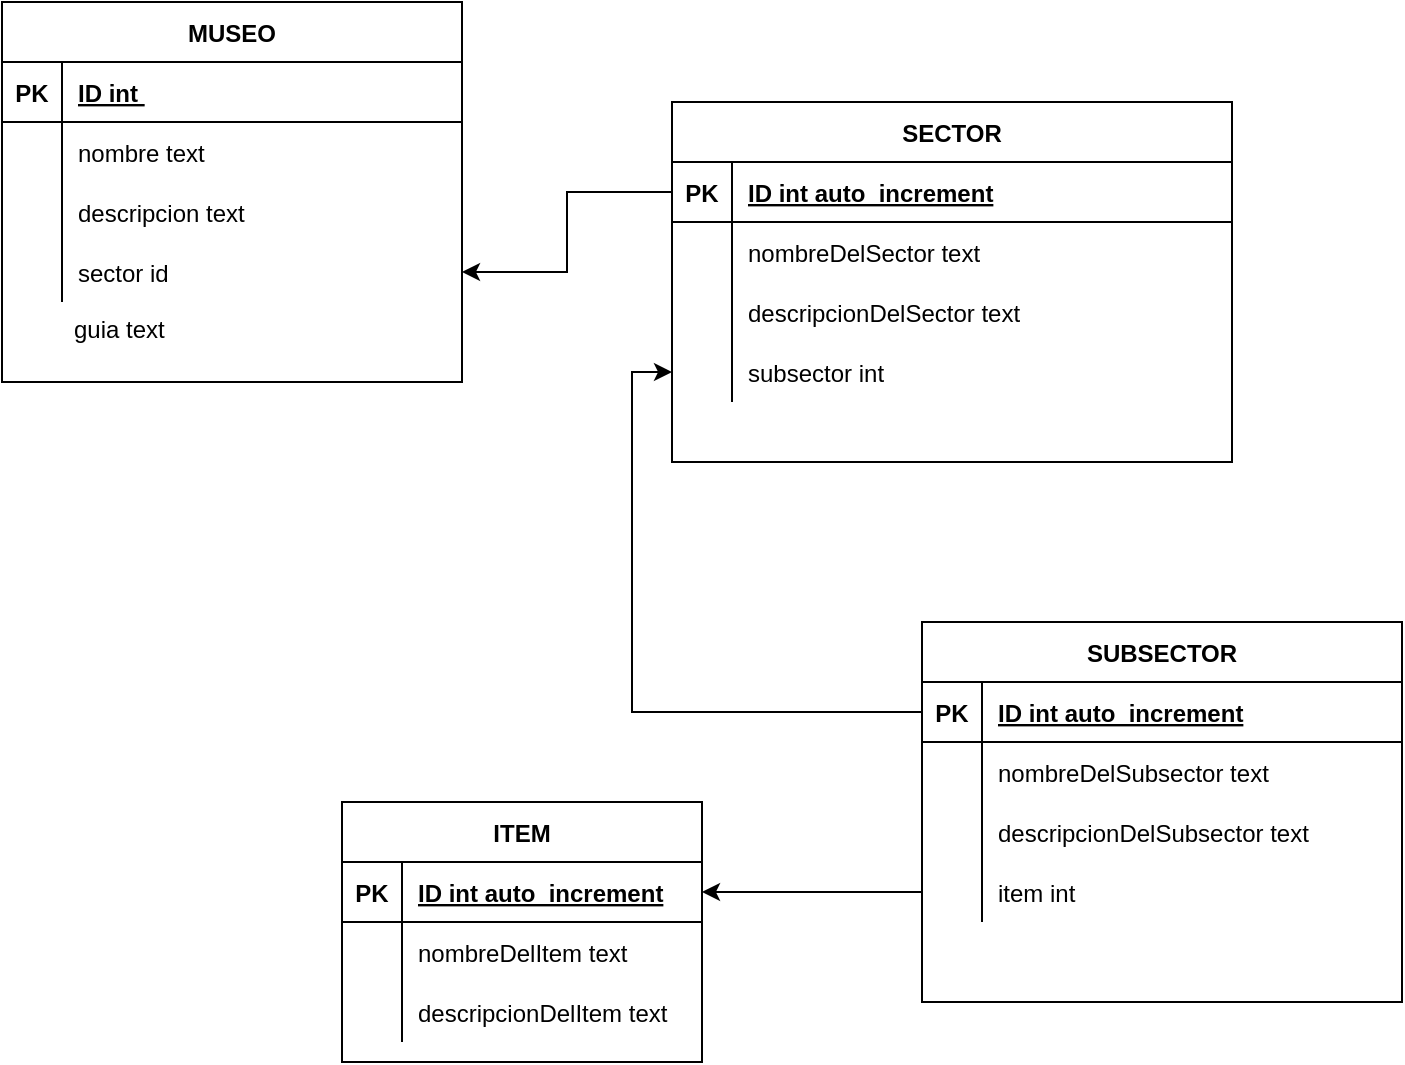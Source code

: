 <mxfile version="20.3.1" type="device"><diagram id="R2lEEEUBdFMjLlhIrx00" name="Page-1"><mxGraphModel dx="1422" dy="794" grid="1" gridSize="10" guides="1" tooltips="1" connect="1" arrows="1" fold="1" page="1" pageScale="1" pageWidth="850" pageHeight="1100" math="0" shadow="0" extFonts="Permanent Marker^https://fonts.googleapis.com/css?family=Permanent+Marker"><root><mxCell id="0"/><mxCell id="1" parent="0"/><mxCell id="reuTHqrQfLkExb4E53rP-24" value="MUSEO" style="shape=table;startSize=30;container=1;collapsible=1;childLayout=tableLayout;fixedRows=1;rowLines=0;fontStyle=1;align=center;resizeLast=1;shadow=0;" parent="1" vertex="1"><mxGeometry x="90" y="50" width="230" height="190" as="geometry"/></mxCell><mxCell id="reuTHqrQfLkExb4E53rP-25" value="" style="shape=tableRow;horizontal=0;startSize=0;swimlaneHead=0;swimlaneBody=0;fillColor=none;collapsible=0;dropTarget=0;points=[[0,0.5],[1,0.5]];portConstraint=eastwest;top=0;left=0;right=0;bottom=1;" parent="reuTHqrQfLkExb4E53rP-24" vertex="1"><mxGeometry y="30" width="230" height="30" as="geometry"/></mxCell><mxCell id="reuTHqrQfLkExb4E53rP-26" value="PK" style="shape=partialRectangle;connectable=0;fillColor=none;top=0;left=0;bottom=0;right=0;fontStyle=1;overflow=hidden;" parent="reuTHqrQfLkExb4E53rP-25" vertex="1"><mxGeometry width="30" height="30" as="geometry"><mxRectangle width="30" height="30" as="alternateBounds"/></mxGeometry></mxCell><mxCell id="reuTHqrQfLkExb4E53rP-27" value="ID int " style="shape=partialRectangle;connectable=0;fillColor=none;top=0;left=0;bottom=0;right=0;align=left;spacingLeft=6;fontStyle=5;overflow=hidden;" parent="reuTHqrQfLkExb4E53rP-25" vertex="1"><mxGeometry x="30" width="200" height="30" as="geometry"><mxRectangle width="200" height="30" as="alternateBounds"/></mxGeometry></mxCell><mxCell id="reuTHqrQfLkExb4E53rP-28" value="" style="shape=tableRow;horizontal=0;startSize=0;swimlaneHead=0;swimlaneBody=0;fillColor=none;collapsible=0;dropTarget=0;points=[[0,0.5],[1,0.5]];portConstraint=eastwest;top=0;left=0;right=0;bottom=0;" parent="reuTHqrQfLkExb4E53rP-24" vertex="1"><mxGeometry y="60" width="230" height="30" as="geometry"/></mxCell><mxCell id="reuTHqrQfLkExb4E53rP-29" value="" style="shape=partialRectangle;connectable=0;fillColor=none;top=0;left=0;bottom=0;right=0;editable=1;overflow=hidden;" parent="reuTHqrQfLkExb4E53rP-28" vertex="1"><mxGeometry width="30" height="30" as="geometry"><mxRectangle width="30" height="30" as="alternateBounds"/></mxGeometry></mxCell><mxCell id="reuTHqrQfLkExb4E53rP-30" value="nombre text" style="shape=partialRectangle;connectable=0;fillColor=none;top=0;left=0;bottom=0;right=0;align=left;spacingLeft=6;overflow=hidden;" parent="reuTHqrQfLkExb4E53rP-28" vertex="1"><mxGeometry x="30" width="200" height="30" as="geometry"><mxRectangle width="200" height="30" as="alternateBounds"/></mxGeometry></mxCell><mxCell id="reuTHqrQfLkExb4E53rP-31" value="" style="shape=tableRow;horizontal=0;startSize=0;swimlaneHead=0;swimlaneBody=0;fillColor=none;collapsible=0;dropTarget=0;points=[[0,0.5],[1,0.5]];portConstraint=eastwest;top=0;left=0;right=0;bottom=0;" parent="reuTHqrQfLkExb4E53rP-24" vertex="1"><mxGeometry y="90" width="230" height="30" as="geometry"/></mxCell><mxCell id="reuTHqrQfLkExb4E53rP-32" value="" style="shape=partialRectangle;connectable=0;fillColor=none;top=0;left=0;bottom=0;right=0;editable=1;overflow=hidden;" parent="reuTHqrQfLkExb4E53rP-31" vertex="1"><mxGeometry width="30" height="30" as="geometry"><mxRectangle width="30" height="30" as="alternateBounds"/></mxGeometry></mxCell><mxCell id="reuTHqrQfLkExb4E53rP-33" value="descripcion text" style="shape=partialRectangle;connectable=0;fillColor=none;top=0;left=0;bottom=0;right=0;align=left;spacingLeft=6;overflow=hidden;" parent="reuTHqrQfLkExb4E53rP-31" vertex="1"><mxGeometry x="30" width="200" height="30" as="geometry"><mxRectangle width="200" height="30" as="alternateBounds"/></mxGeometry></mxCell><mxCell id="reuTHqrQfLkExb4E53rP-34" value="" style="shape=tableRow;horizontal=0;startSize=0;swimlaneHead=0;swimlaneBody=0;fillColor=none;collapsible=0;dropTarget=0;points=[[0,0.5],[1,0.5]];portConstraint=eastwest;top=0;left=0;right=0;bottom=0;" parent="reuTHqrQfLkExb4E53rP-24" vertex="1"><mxGeometry y="120" width="230" height="30" as="geometry"/></mxCell><mxCell id="reuTHqrQfLkExb4E53rP-35" value="" style="shape=partialRectangle;connectable=0;fillColor=none;top=0;left=0;bottom=0;right=0;editable=1;overflow=hidden;" parent="reuTHqrQfLkExb4E53rP-34" vertex="1"><mxGeometry width="30" height="30" as="geometry"><mxRectangle width="30" height="30" as="alternateBounds"/></mxGeometry></mxCell><mxCell id="reuTHqrQfLkExb4E53rP-36" value="sector id" style="shape=partialRectangle;connectable=0;fillColor=none;top=0;left=0;bottom=0;right=0;align=left;spacingLeft=6;overflow=hidden;" parent="reuTHqrQfLkExb4E53rP-34" vertex="1"><mxGeometry x="30" width="200" height="30" as="geometry"><mxRectangle width="200" height="30" as="alternateBounds"/></mxGeometry></mxCell><mxCell id="reuTHqrQfLkExb4E53rP-37" value="SECTOR" style="shape=table;startSize=30;container=1;collapsible=1;childLayout=tableLayout;fixedRows=1;rowLines=0;fontStyle=1;align=center;resizeLast=1;" parent="1" vertex="1"><mxGeometry x="425" y="100" width="280" height="180" as="geometry"/></mxCell><mxCell id="reuTHqrQfLkExb4E53rP-38" value="" style="shape=tableRow;horizontal=0;startSize=0;swimlaneHead=0;swimlaneBody=0;fillColor=none;collapsible=0;dropTarget=0;points=[[0,0.5],[1,0.5]];portConstraint=eastwest;top=0;left=0;right=0;bottom=1;" parent="reuTHqrQfLkExb4E53rP-37" vertex="1"><mxGeometry y="30" width="280" height="30" as="geometry"/></mxCell><mxCell id="reuTHqrQfLkExb4E53rP-39" value="PK" style="shape=partialRectangle;connectable=0;fillColor=none;top=0;left=0;bottom=0;right=0;fontStyle=1;overflow=hidden;" parent="reuTHqrQfLkExb4E53rP-38" vertex="1"><mxGeometry width="30" height="30" as="geometry"><mxRectangle width="30" height="30" as="alternateBounds"/></mxGeometry></mxCell><mxCell id="reuTHqrQfLkExb4E53rP-40" value="ID int auto_increment" style="shape=partialRectangle;connectable=0;fillColor=none;top=0;left=0;bottom=0;right=0;align=left;spacingLeft=6;fontStyle=5;overflow=hidden;" parent="reuTHqrQfLkExb4E53rP-38" vertex="1"><mxGeometry x="30" width="250" height="30" as="geometry"><mxRectangle width="250" height="30" as="alternateBounds"/></mxGeometry></mxCell><mxCell id="reuTHqrQfLkExb4E53rP-41" value="" style="shape=tableRow;horizontal=0;startSize=0;swimlaneHead=0;swimlaneBody=0;fillColor=none;collapsible=0;dropTarget=0;points=[[0,0.5],[1,0.5]];portConstraint=eastwest;top=0;left=0;right=0;bottom=0;" parent="reuTHqrQfLkExb4E53rP-37" vertex="1"><mxGeometry y="60" width="280" height="30" as="geometry"/></mxCell><mxCell id="reuTHqrQfLkExb4E53rP-42" value="" style="shape=partialRectangle;connectable=0;fillColor=none;top=0;left=0;bottom=0;right=0;editable=1;overflow=hidden;" parent="reuTHqrQfLkExb4E53rP-41" vertex="1"><mxGeometry width="30" height="30" as="geometry"><mxRectangle width="30" height="30" as="alternateBounds"/></mxGeometry></mxCell><mxCell id="reuTHqrQfLkExb4E53rP-43" value="nombreDelSector text" style="shape=partialRectangle;connectable=0;fillColor=none;top=0;left=0;bottom=0;right=0;align=left;spacingLeft=6;overflow=hidden;" parent="reuTHqrQfLkExb4E53rP-41" vertex="1"><mxGeometry x="30" width="250" height="30" as="geometry"><mxRectangle width="250" height="30" as="alternateBounds"/></mxGeometry></mxCell><mxCell id="reuTHqrQfLkExb4E53rP-44" value="" style="shape=tableRow;horizontal=0;startSize=0;swimlaneHead=0;swimlaneBody=0;fillColor=none;collapsible=0;dropTarget=0;points=[[0,0.5],[1,0.5]];portConstraint=eastwest;top=0;left=0;right=0;bottom=0;" parent="reuTHqrQfLkExb4E53rP-37" vertex="1"><mxGeometry y="90" width="280" height="30" as="geometry"/></mxCell><mxCell id="reuTHqrQfLkExb4E53rP-45" value="" style="shape=partialRectangle;connectable=0;fillColor=none;top=0;left=0;bottom=0;right=0;editable=1;overflow=hidden;" parent="reuTHqrQfLkExb4E53rP-44" vertex="1"><mxGeometry width="30" height="30" as="geometry"><mxRectangle width="30" height="30" as="alternateBounds"/></mxGeometry></mxCell><mxCell id="reuTHqrQfLkExb4E53rP-46" value="descripcionDelSector text" style="shape=partialRectangle;connectable=0;fillColor=none;top=0;left=0;bottom=0;right=0;align=left;spacingLeft=6;overflow=hidden;" parent="reuTHqrQfLkExb4E53rP-44" vertex="1"><mxGeometry x="30" width="250" height="30" as="geometry"><mxRectangle width="250" height="30" as="alternateBounds"/></mxGeometry></mxCell><mxCell id="reuTHqrQfLkExb4E53rP-47" value="" style="shape=tableRow;horizontal=0;startSize=0;swimlaneHead=0;swimlaneBody=0;fillColor=none;collapsible=0;dropTarget=0;points=[[0,0.5],[1,0.5]];portConstraint=eastwest;top=0;left=0;right=0;bottom=0;" parent="reuTHqrQfLkExb4E53rP-37" vertex="1"><mxGeometry y="120" width="280" height="30" as="geometry"/></mxCell><mxCell id="reuTHqrQfLkExb4E53rP-48" value="" style="shape=partialRectangle;connectable=0;fillColor=none;top=0;left=0;bottom=0;right=0;editable=1;overflow=hidden;" parent="reuTHqrQfLkExb4E53rP-47" vertex="1"><mxGeometry width="30" height="30" as="geometry"><mxRectangle width="30" height="30" as="alternateBounds"/></mxGeometry></mxCell><mxCell id="reuTHqrQfLkExb4E53rP-49" value="subsector int" style="shape=partialRectangle;connectable=0;fillColor=none;top=0;left=0;bottom=0;right=0;align=left;spacingLeft=6;overflow=hidden;" parent="reuTHqrQfLkExb4E53rP-47" vertex="1"><mxGeometry x="30" width="250" height="30" as="geometry"><mxRectangle width="250" height="30" as="alternateBounds"/></mxGeometry></mxCell><mxCell id="reuTHqrQfLkExb4E53rP-51" value="SUBSECTOR" style="shape=table;startSize=30;container=1;collapsible=1;childLayout=tableLayout;fixedRows=1;rowLines=0;fontStyle=1;align=center;resizeLast=1;" parent="1" vertex="1"><mxGeometry x="550" y="360" width="240" height="190" as="geometry"/></mxCell><mxCell id="reuTHqrQfLkExb4E53rP-52" value="" style="shape=tableRow;horizontal=0;startSize=0;swimlaneHead=0;swimlaneBody=0;fillColor=none;collapsible=0;dropTarget=0;points=[[0,0.5],[1,0.5]];portConstraint=eastwest;top=0;left=0;right=0;bottom=1;" parent="reuTHqrQfLkExb4E53rP-51" vertex="1"><mxGeometry y="30" width="240" height="30" as="geometry"/></mxCell><mxCell id="reuTHqrQfLkExb4E53rP-53" value="PK" style="shape=partialRectangle;connectable=0;fillColor=none;top=0;left=0;bottom=0;right=0;fontStyle=1;overflow=hidden;" parent="reuTHqrQfLkExb4E53rP-52" vertex="1"><mxGeometry width="30" height="30" as="geometry"><mxRectangle width="30" height="30" as="alternateBounds"/></mxGeometry></mxCell><mxCell id="reuTHqrQfLkExb4E53rP-54" value="ID int auto_increment" style="shape=partialRectangle;connectable=0;fillColor=none;top=0;left=0;bottom=0;right=0;align=left;spacingLeft=6;fontStyle=5;overflow=hidden;" parent="reuTHqrQfLkExb4E53rP-52" vertex="1"><mxGeometry x="30" width="210" height="30" as="geometry"><mxRectangle width="210" height="30" as="alternateBounds"/></mxGeometry></mxCell><mxCell id="reuTHqrQfLkExb4E53rP-55" value="" style="shape=tableRow;horizontal=0;startSize=0;swimlaneHead=0;swimlaneBody=0;fillColor=none;collapsible=0;dropTarget=0;points=[[0,0.5],[1,0.5]];portConstraint=eastwest;top=0;left=0;right=0;bottom=0;" parent="reuTHqrQfLkExb4E53rP-51" vertex="1"><mxGeometry y="60" width="240" height="30" as="geometry"/></mxCell><mxCell id="reuTHqrQfLkExb4E53rP-56" value="" style="shape=partialRectangle;connectable=0;fillColor=none;top=0;left=0;bottom=0;right=0;editable=1;overflow=hidden;" parent="reuTHqrQfLkExb4E53rP-55" vertex="1"><mxGeometry width="30" height="30" as="geometry"><mxRectangle width="30" height="30" as="alternateBounds"/></mxGeometry></mxCell><mxCell id="reuTHqrQfLkExb4E53rP-57" value="nombreDelSubsector text" style="shape=partialRectangle;connectable=0;fillColor=none;top=0;left=0;bottom=0;right=0;align=left;spacingLeft=6;overflow=hidden;" parent="reuTHqrQfLkExb4E53rP-55" vertex="1"><mxGeometry x="30" width="210" height="30" as="geometry"><mxRectangle width="210" height="30" as="alternateBounds"/></mxGeometry></mxCell><mxCell id="reuTHqrQfLkExb4E53rP-58" value="" style="shape=tableRow;horizontal=0;startSize=0;swimlaneHead=0;swimlaneBody=0;fillColor=none;collapsible=0;dropTarget=0;points=[[0,0.5],[1,0.5]];portConstraint=eastwest;top=0;left=0;right=0;bottom=0;" parent="reuTHqrQfLkExb4E53rP-51" vertex="1"><mxGeometry y="90" width="240" height="30" as="geometry"/></mxCell><mxCell id="reuTHqrQfLkExb4E53rP-59" value="" style="shape=partialRectangle;connectable=0;fillColor=none;top=0;left=0;bottom=0;right=0;editable=1;overflow=hidden;" parent="reuTHqrQfLkExb4E53rP-58" vertex="1"><mxGeometry width="30" height="30" as="geometry"><mxRectangle width="30" height="30" as="alternateBounds"/></mxGeometry></mxCell><mxCell id="reuTHqrQfLkExb4E53rP-60" value="descripcionDelSubsector text" style="shape=partialRectangle;connectable=0;fillColor=none;top=0;left=0;bottom=0;right=0;align=left;spacingLeft=6;overflow=hidden;" parent="reuTHqrQfLkExb4E53rP-58" vertex="1"><mxGeometry x="30" width="210" height="30" as="geometry"><mxRectangle width="210" height="30" as="alternateBounds"/></mxGeometry></mxCell><mxCell id="reuTHqrQfLkExb4E53rP-61" value="" style="shape=tableRow;horizontal=0;startSize=0;swimlaneHead=0;swimlaneBody=0;fillColor=none;collapsible=0;dropTarget=0;points=[[0,0.5],[1,0.5]];portConstraint=eastwest;top=0;left=0;right=0;bottom=0;" parent="reuTHqrQfLkExb4E53rP-51" vertex="1"><mxGeometry y="120" width="240" height="30" as="geometry"/></mxCell><mxCell id="reuTHqrQfLkExb4E53rP-62" value="" style="shape=partialRectangle;connectable=0;fillColor=none;top=0;left=0;bottom=0;right=0;editable=1;overflow=hidden;" parent="reuTHqrQfLkExb4E53rP-61" vertex="1"><mxGeometry width="30" height="30" as="geometry"><mxRectangle width="30" height="30" as="alternateBounds"/></mxGeometry></mxCell><mxCell id="reuTHqrQfLkExb4E53rP-63" value="item int" style="shape=partialRectangle;connectable=0;fillColor=none;top=0;left=0;bottom=0;right=0;align=left;spacingLeft=6;overflow=hidden;" parent="reuTHqrQfLkExb4E53rP-61" vertex="1"><mxGeometry x="30" width="210" height="30" as="geometry"><mxRectangle width="210" height="30" as="alternateBounds"/></mxGeometry></mxCell><mxCell id="reuTHqrQfLkExb4E53rP-64" value="ITEM" style="shape=table;startSize=30;container=1;collapsible=1;childLayout=tableLayout;fixedRows=1;rowLines=0;fontStyle=1;align=center;resizeLast=1;" parent="1" vertex="1"><mxGeometry x="260" y="450" width="180" height="130" as="geometry"/></mxCell><mxCell id="reuTHqrQfLkExb4E53rP-65" value="" style="shape=tableRow;horizontal=0;startSize=0;swimlaneHead=0;swimlaneBody=0;fillColor=none;collapsible=0;dropTarget=0;points=[[0,0.5],[1,0.5]];portConstraint=eastwest;top=0;left=0;right=0;bottom=1;" parent="reuTHqrQfLkExb4E53rP-64" vertex="1"><mxGeometry y="30" width="180" height="30" as="geometry"/></mxCell><mxCell id="reuTHqrQfLkExb4E53rP-66" value="PK" style="shape=partialRectangle;connectable=0;fillColor=none;top=0;left=0;bottom=0;right=0;fontStyle=1;overflow=hidden;" parent="reuTHqrQfLkExb4E53rP-65" vertex="1"><mxGeometry width="30" height="30" as="geometry"><mxRectangle width="30" height="30" as="alternateBounds"/></mxGeometry></mxCell><mxCell id="reuTHqrQfLkExb4E53rP-67" value="ID int auto_increment" style="shape=partialRectangle;connectable=0;fillColor=none;top=0;left=0;bottom=0;right=0;align=left;spacingLeft=6;fontStyle=5;overflow=hidden;" parent="reuTHqrQfLkExb4E53rP-65" vertex="1"><mxGeometry x="30" width="150" height="30" as="geometry"><mxRectangle width="150" height="30" as="alternateBounds"/></mxGeometry></mxCell><mxCell id="reuTHqrQfLkExb4E53rP-68" value="" style="shape=tableRow;horizontal=0;startSize=0;swimlaneHead=0;swimlaneBody=0;fillColor=none;collapsible=0;dropTarget=0;points=[[0,0.5],[1,0.5]];portConstraint=eastwest;top=0;left=0;right=0;bottom=0;" parent="reuTHqrQfLkExb4E53rP-64" vertex="1"><mxGeometry y="60" width="180" height="30" as="geometry"/></mxCell><mxCell id="reuTHqrQfLkExb4E53rP-69" value="" style="shape=partialRectangle;connectable=0;fillColor=none;top=0;left=0;bottom=0;right=0;editable=1;overflow=hidden;" parent="reuTHqrQfLkExb4E53rP-68" vertex="1"><mxGeometry width="30" height="30" as="geometry"><mxRectangle width="30" height="30" as="alternateBounds"/></mxGeometry></mxCell><mxCell id="reuTHqrQfLkExb4E53rP-70" value="nombreDelItem text" style="shape=partialRectangle;connectable=0;fillColor=none;top=0;left=0;bottom=0;right=0;align=left;spacingLeft=6;overflow=hidden;" parent="reuTHqrQfLkExb4E53rP-68" vertex="1"><mxGeometry x="30" width="150" height="30" as="geometry"><mxRectangle width="150" height="30" as="alternateBounds"/></mxGeometry></mxCell><mxCell id="reuTHqrQfLkExb4E53rP-71" value="" style="shape=tableRow;horizontal=0;startSize=0;swimlaneHead=0;swimlaneBody=0;fillColor=none;collapsible=0;dropTarget=0;points=[[0,0.5],[1,0.5]];portConstraint=eastwest;top=0;left=0;right=0;bottom=0;" parent="reuTHqrQfLkExb4E53rP-64" vertex="1"><mxGeometry y="90" width="180" height="30" as="geometry"/></mxCell><mxCell id="reuTHqrQfLkExb4E53rP-72" value="" style="shape=partialRectangle;connectable=0;fillColor=none;top=0;left=0;bottom=0;right=0;editable=1;overflow=hidden;" parent="reuTHqrQfLkExb4E53rP-71" vertex="1"><mxGeometry width="30" height="30" as="geometry"><mxRectangle width="30" height="30" as="alternateBounds"/></mxGeometry></mxCell><mxCell id="reuTHqrQfLkExb4E53rP-73" value="descripcionDelItem text" style="shape=partialRectangle;connectable=0;fillColor=none;top=0;left=0;bottom=0;right=0;align=left;spacingLeft=6;overflow=hidden;" parent="reuTHqrQfLkExb4E53rP-71" vertex="1"><mxGeometry x="30" width="150" height="30" as="geometry"><mxRectangle width="150" height="30" as="alternateBounds"/></mxGeometry></mxCell><mxCell id="reuTHqrQfLkExb4E53rP-79" style="edgeStyle=orthogonalEdgeStyle;rounded=0;orthogonalLoop=1;jettySize=auto;html=1;entryX=1;entryY=0.5;entryDx=0;entryDy=0;" parent="1" source="reuTHqrQfLkExb4E53rP-61" target="reuTHqrQfLkExb4E53rP-65" edge="1"><mxGeometry relative="1" as="geometry"/></mxCell><mxCell id="reuTHqrQfLkExb4E53rP-80" style="edgeStyle=orthogonalEdgeStyle;rounded=0;orthogonalLoop=1;jettySize=auto;html=1;entryX=0;entryY=0.5;entryDx=0;entryDy=0;" parent="1" source="reuTHqrQfLkExb4E53rP-52" target="reuTHqrQfLkExb4E53rP-47" edge="1"><mxGeometry relative="1" as="geometry"/></mxCell><mxCell id="reuTHqrQfLkExb4E53rP-82" style="edgeStyle=orthogonalEdgeStyle;rounded=0;orthogonalLoop=1;jettySize=auto;html=1;entryX=1;entryY=0.5;entryDx=0;entryDy=0;" parent="1" source="reuTHqrQfLkExb4E53rP-38" target="reuTHqrQfLkExb4E53rP-34" edge="1"><mxGeometry relative="1" as="geometry"/></mxCell><mxCell id="reuTHqrQfLkExb4E53rP-116" value="guia text" style="text;strokeColor=none;fillColor=none;spacingLeft=4;spacingRight=4;overflow=hidden;rotatable=0;points=[[0,0.5],[1,0.5]];portConstraint=eastwest;fontSize=12;shadow=0;" parent="1" vertex="1"><mxGeometry x="120" y="200" width="150" height="30" as="geometry"/></mxCell></root></mxGraphModel></diagram></mxfile>
